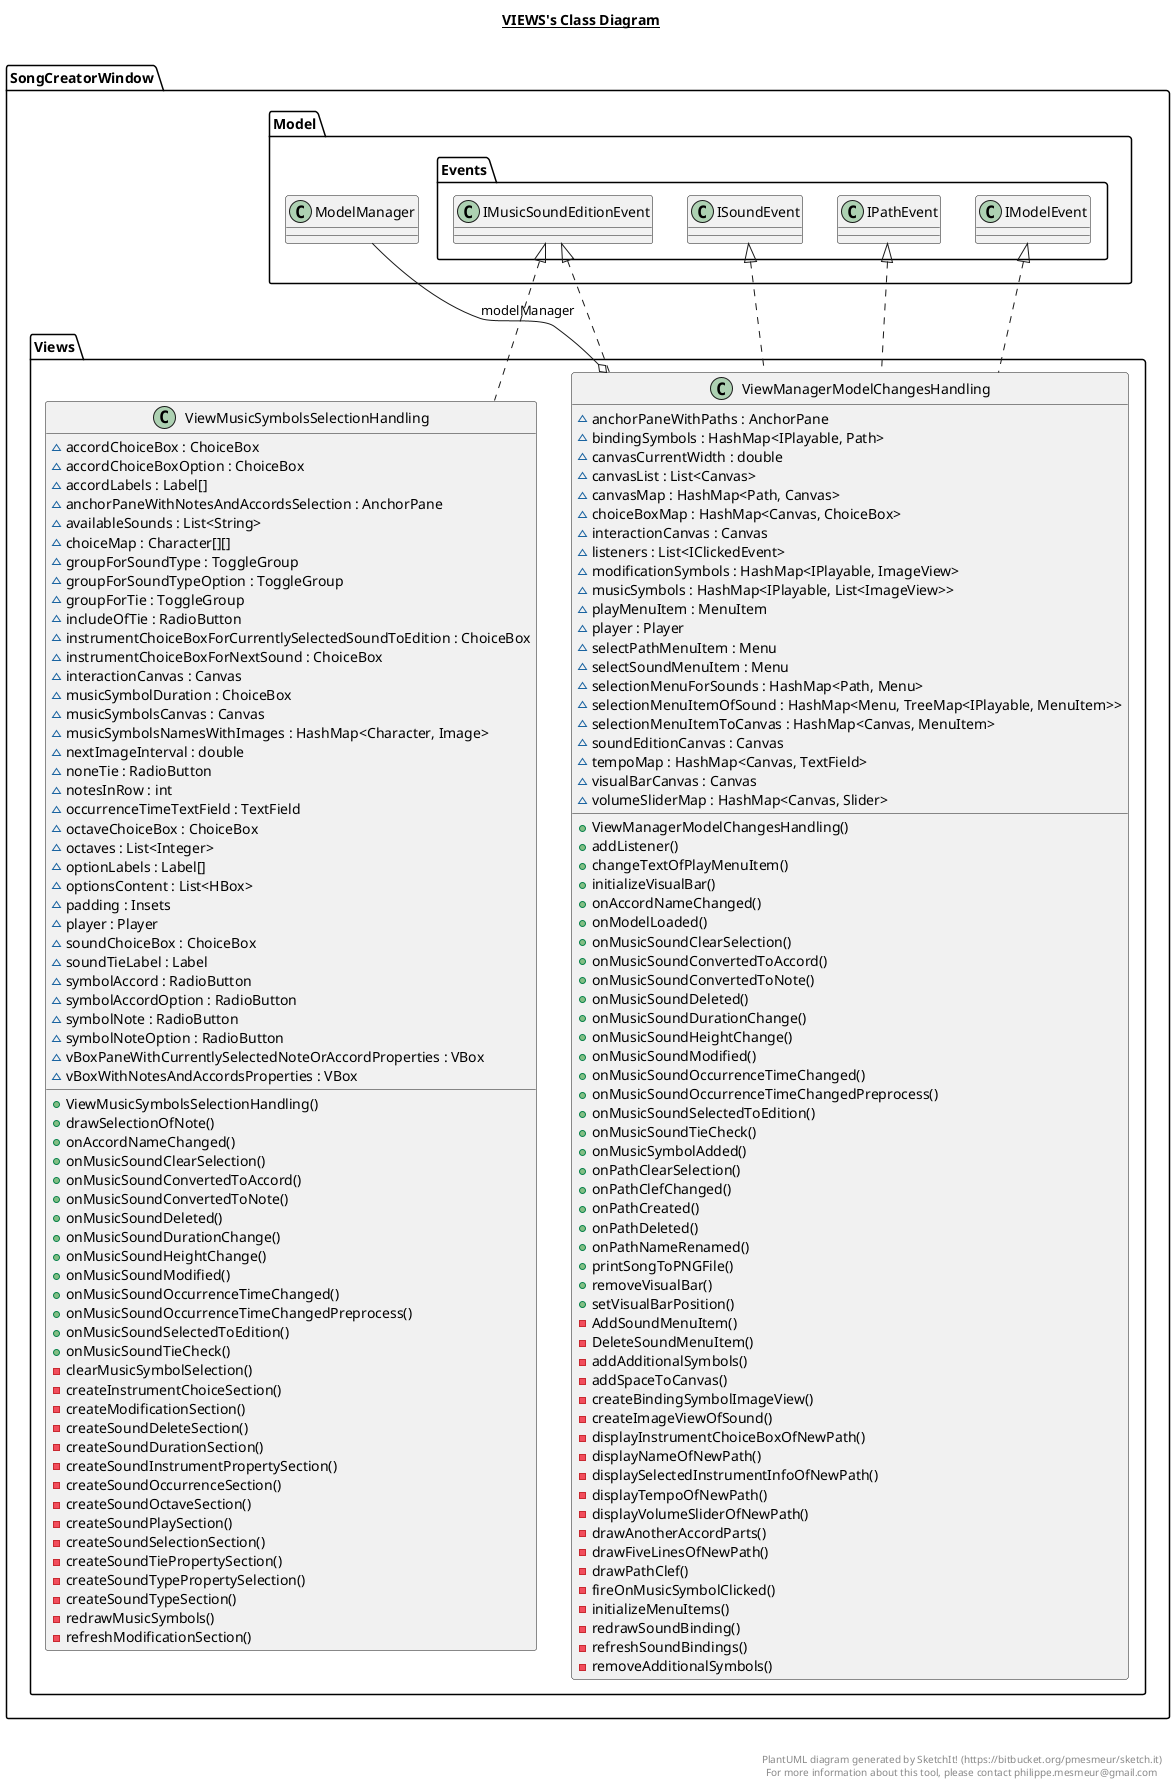 @startuml

title __VIEWS's Class Diagram__\n

  namespace SongCreatorWindow {
    namespace Views {
      class SongCreatorWindow.Views.ViewManagerModelChangesHandling {
          ~ anchorPaneWithPaths : AnchorPane
          ~ bindingSymbols : HashMap<IPlayable, Path>
          ~ canvasCurrentWidth : double
          ~ canvasList : List<Canvas>
          ~ canvasMap : HashMap<Path, Canvas>
          ~ choiceBoxMap : HashMap<Canvas, ChoiceBox>
          ~ interactionCanvas : Canvas
          ~ listeners : List<IClickedEvent>
          ~ modificationSymbols : HashMap<IPlayable, ImageView>
          ~ musicSymbols : HashMap<IPlayable, List<ImageView>>
          ~ playMenuItem : MenuItem
          ~ player : Player
          ~ selectPathMenuItem : Menu
          ~ selectSoundMenuItem : Menu
          ~ selectionMenuForSounds : HashMap<Path, Menu>
          ~ selectionMenuItemOfSound : HashMap<Menu, TreeMap<IPlayable, MenuItem>>
          ~ selectionMenuItemToCanvas : HashMap<Canvas, MenuItem>
          ~ soundEditionCanvas : Canvas
          ~ tempoMap : HashMap<Canvas, TextField>
          ~ visualBarCanvas : Canvas
          ~ volumeSliderMap : HashMap<Canvas, Slider>
          + ViewManagerModelChangesHandling()
          + addListener()
          + changeTextOfPlayMenuItem()
          + initializeVisualBar()
          + onAccordNameChanged()
          + onModelLoaded()
          + onMusicSoundClearSelection()
          + onMusicSoundConvertedToAccord()
          + onMusicSoundConvertedToNote()
          + onMusicSoundDeleted()
          + onMusicSoundDurationChange()
          + onMusicSoundHeightChange()
          + onMusicSoundModified()
          + onMusicSoundOccurrenceTimeChanged()
          + onMusicSoundOccurrenceTimeChangedPreprocess()
          + onMusicSoundSelectedToEdition()
          + onMusicSoundTieCheck()
          + onMusicSymbolAdded()
          + onPathClearSelection()
          + onPathClefChanged()
          + onPathCreated()
          + onPathDeleted()
          + onPathNameRenamed()
          + printSongToPNGFile()
          + removeVisualBar()
          + setVisualBarPosition()
          - AddSoundMenuItem()
          - DeleteSoundMenuItem()
          - addAdditionalSymbols()
          - addSpaceToCanvas()
          - createBindingSymbolImageView()
          - createImageViewOfSound()
          - displayInstrumentChoiceBoxOfNewPath()
          - displayNameOfNewPath()
          - displaySelectedInstrumentInfoOfNewPath()
          - displayTempoOfNewPath()
          - displayVolumeSliderOfNewPath()
          - drawAnotherAccordParts()
          - drawFiveLinesOfNewPath()
          - drawPathClef()
          - fireOnMusicSymbolClicked()
          - initializeMenuItems()
          - redrawSoundBinding()
          - refreshSoundBindings()
          - removeAdditionalSymbols()
      }
    }
  }
  

  namespace SongCreatorWindow {
    namespace Views {
      class SongCreatorWindow.Views.ViewMusicSymbolsSelectionHandling {
          ~ accordChoiceBox : ChoiceBox
          ~ accordChoiceBoxOption : ChoiceBox
          ~ accordLabels : Label[]
          ~ anchorPaneWithNotesAndAccordsSelection : AnchorPane
          ~ availableSounds : List<String>
          ~ choiceMap : Character[][]
          ~ groupForSoundType : ToggleGroup
          ~ groupForSoundTypeOption : ToggleGroup
          ~ groupForTie : ToggleGroup
          ~ includeOfTie : RadioButton
          ~ instrumentChoiceBoxForCurrentlySelectedSoundToEdition : ChoiceBox
          ~ instrumentChoiceBoxForNextSound : ChoiceBox
          ~ interactionCanvas : Canvas
          ~ musicSymbolDuration : ChoiceBox
          ~ musicSymbolsCanvas : Canvas
          ~ musicSymbolsNamesWithImages : HashMap<Character, Image>
          ~ nextImageInterval : double
          ~ noneTie : RadioButton
          ~ notesInRow : int
          ~ occurrenceTimeTextField : TextField
          ~ octaveChoiceBox : ChoiceBox
          ~ octaves : List<Integer>
          ~ optionLabels : Label[]
          ~ optionsContent : List<HBox>
          ~ padding : Insets
          ~ player : Player
          ~ soundChoiceBox : ChoiceBox
          ~ soundTieLabel : Label
          ~ symbolAccord : RadioButton
          ~ symbolAccordOption : RadioButton
          ~ symbolNote : RadioButton
          ~ symbolNoteOption : RadioButton
          ~ vBoxPaneWithCurrentlySelectedNoteOrAccordProperties : VBox
          ~ vBoxWithNotesAndAccordsProperties : VBox
          + ViewMusicSymbolsSelectionHandling()
          + drawSelectionOfNote()
          + onAccordNameChanged()
          + onMusicSoundClearSelection()
          + onMusicSoundConvertedToAccord()
          + onMusicSoundConvertedToNote()
          + onMusicSoundDeleted()
          + onMusicSoundDurationChange()
          + onMusicSoundHeightChange()
          + onMusicSoundModified()
          + onMusicSoundOccurrenceTimeChanged()
          + onMusicSoundOccurrenceTimeChangedPreprocess()
          + onMusicSoundSelectedToEdition()
          + onMusicSoundTieCheck()
          - clearMusicSymbolSelection()
          - createInstrumentChoiceSection()
          - createModificationSection()
          - createSoundDeleteSection()
          - createSoundDurationSection()
          - createSoundInstrumentPropertySection()
          - createSoundOccurrenceSection()
          - createSoundOctaveSection()
          - createSoundPlaySection()
          - createSoundSelectionSection()
          - createSoundTiePropertySection()
          - createSoundTypePropertySelection()
          - createSoundTypeSection()
          - redrawMusicSymbols()
          - refreshModificationSection()
      }
    }
  }
  

  SongCreatorWindow.Views.ViewManagerModelChangesHandling .up.|> SongCreatorWindow.Model.Events.IModelEvent
  SongCreatorWindow.Views.ViewManagerModelChangesHandling .up.|> SongCreatorWindow.Model.Events.IMusicSoundEditionEvent
  SongCreatorWindow.Views.ViewManagerModelChangesHandling .up.|> SongCreatorWindow.Model.Events.IPathEvent
  SongCreatorWindow.Views.ViewManagerModelChangesHandling .up.|> SongCreatorWindow.Model.Events.ISoundEvent
  SongCreatorWindow.Views.ViewManagerModelChangesHandling o-- SongCreatorWindow.Model.ModelManager : modelManager
  SongCreatorWindow.Views.ViewMusicSymbolsSelectionHandling .up.|> SongCreatorWindow.Model.Events.IMusicSoundEditionEvent


right footer


PlantUML diagram generated by SketchIt! (https://bitbucket.org/pmesmeur/sketch.it)
For more information about this tool, please contact philippe.mesmeur@gmail.com
endfooter

@enduml
